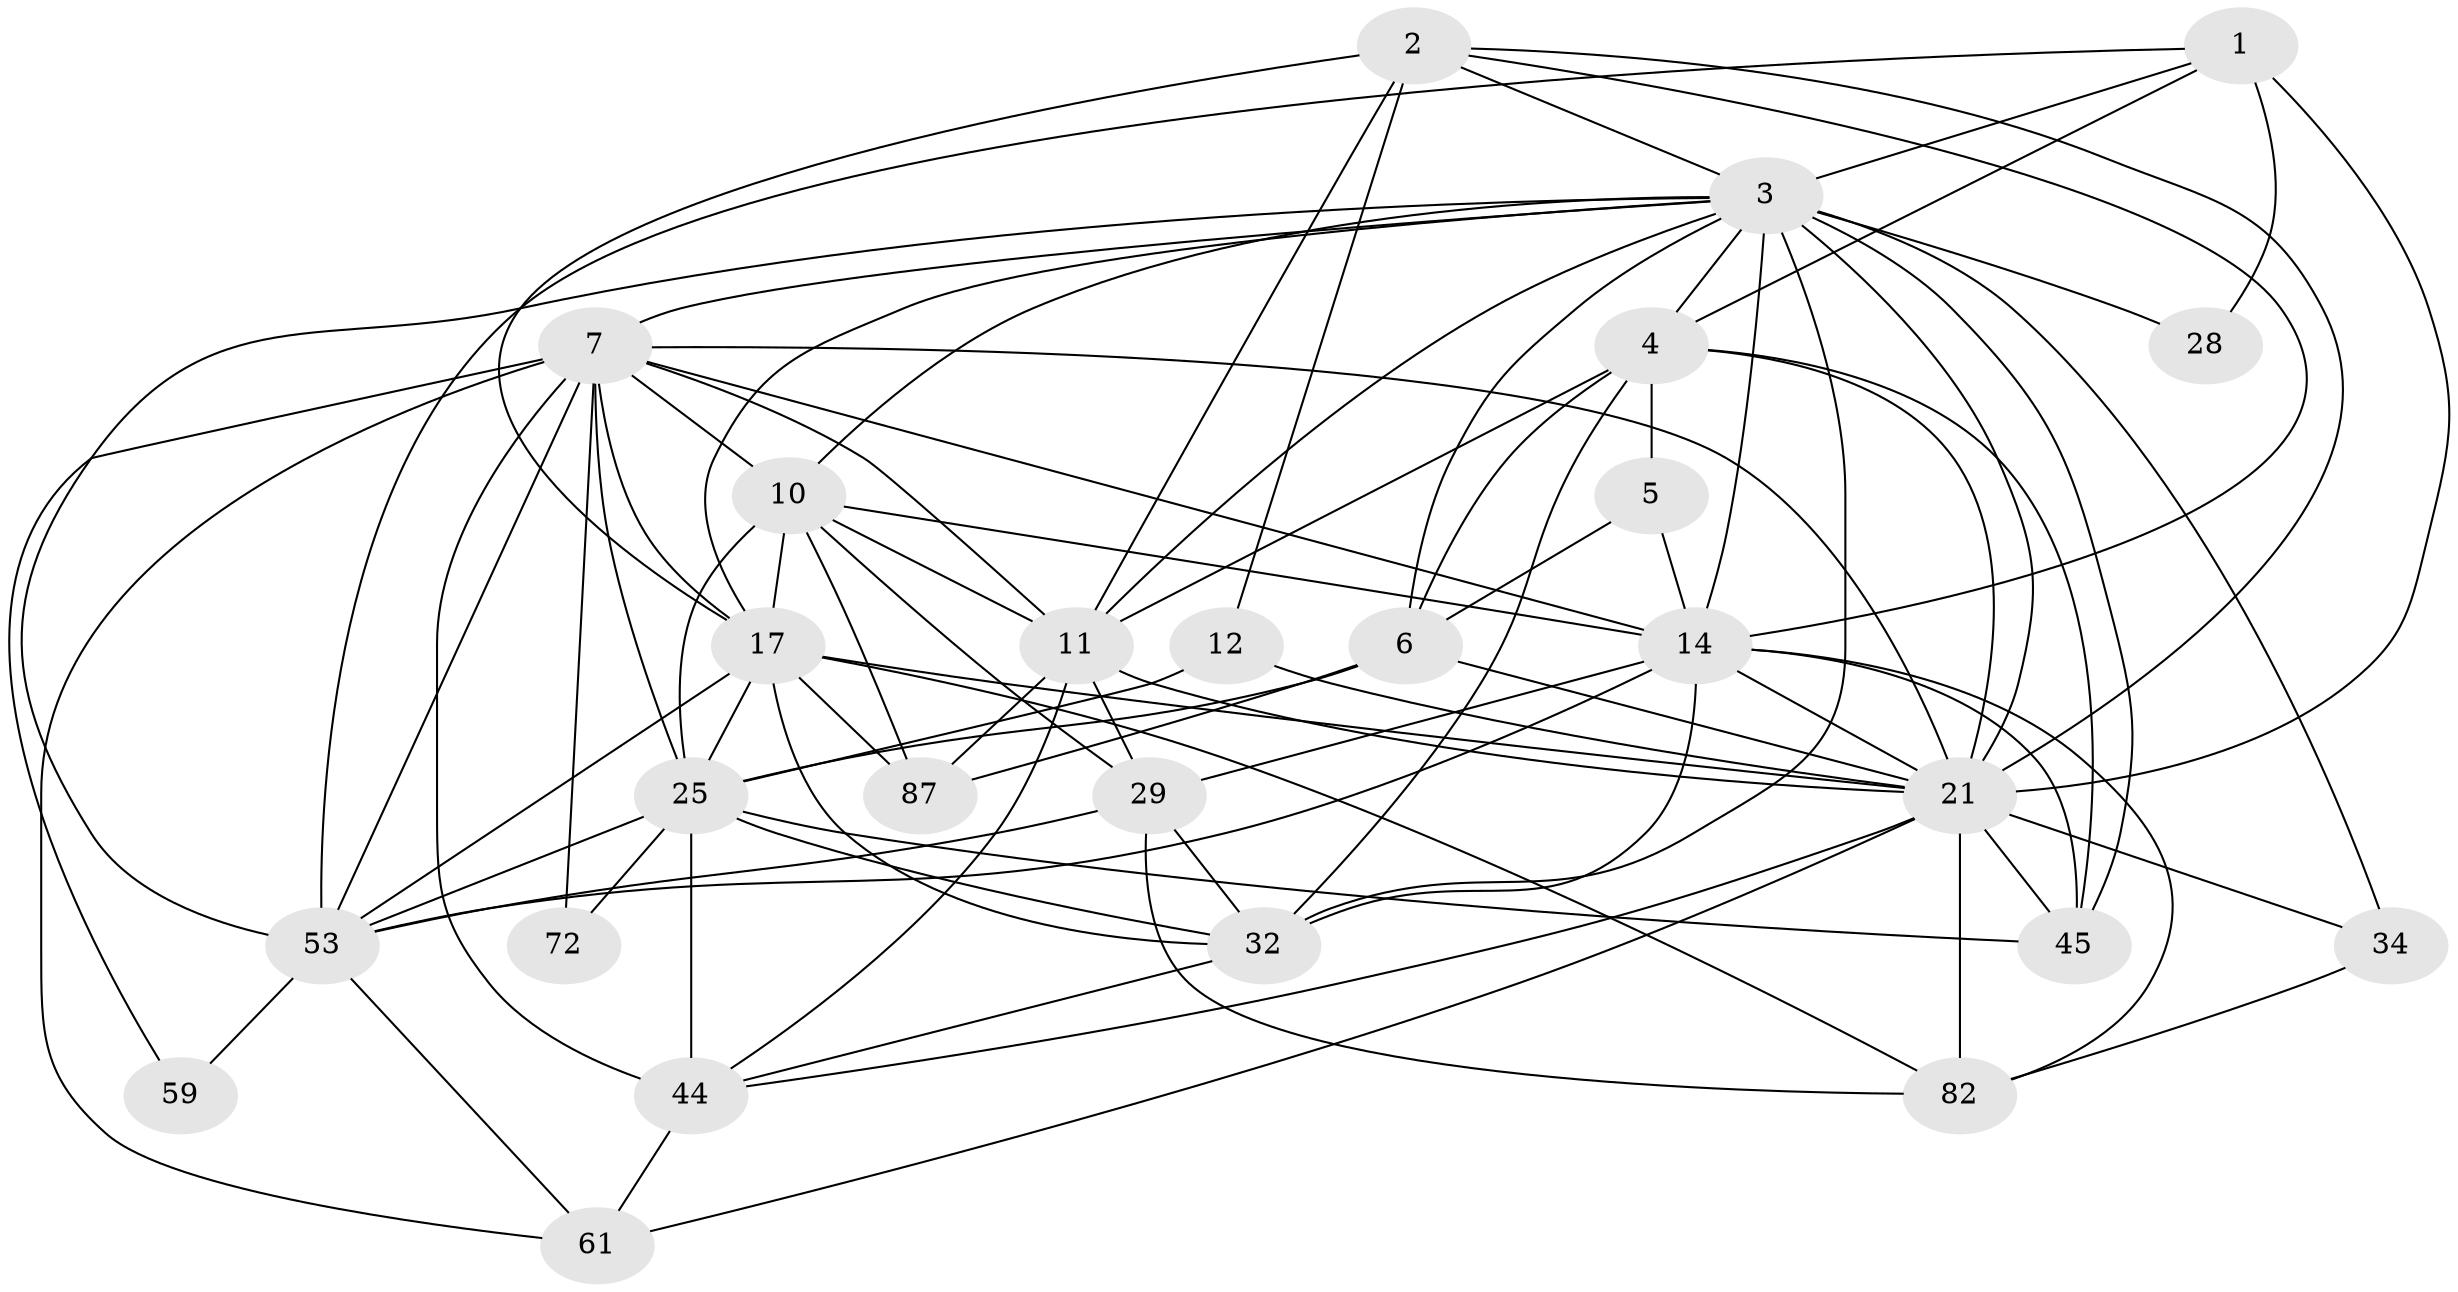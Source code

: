 // original degree distribution, {4: 0.24719101123595505, 3: 0.23595505617977527, 5: 0.20224719101123595, 7: 0.056179775280898875, 6: 0.07865168539325842, 8: 0.011235955056179775, 2: 0.16853932584269662}
// Generated by graph-tools (version 1.1) at 2025/18/03/04/25 18:18:32]
// undirected, 26 vertices, 88 edges
graph export_dot {
graph [start="1"]
  node [color=gray90,style=filled];
  1 [super="+30+36"];
  2 [super="+65+76"];
  3 [super="+89+43+56"];
  4 [super="+81+8+35"];
  5 [super="+84"];
  6 [super="+71"];
  7 [super="+74+60+67+83+9"];
  10 [super="+13"];
  11 [super="+19+15"];
  12 [super="+58"];
  14 [super="+18+16+33"];
  17 [super="+75+23+40+38"];
  21 [super="+37+26+46+73+42"];
  25 [super="+49+39"];
  28;
  29 [super="+41"];
  32 [super="+52+54"];
  34 [super="+78"];
  44 [super="+47"];
  45 [super="+55+50"];
  53 [super="+68+80+63"];
  59;
  61 [super="+77"];
  72;
  82 [super="+86"];
  87;
  1 -- 53 [weight=2];
  1 -- 3;
  1 -- 21 [weight=2];
  1 -- 4;
  1 -- 28;
  2 -- 12;
  2 -- 14;
  2 -- 21;
  2 -- 11;
  2 -- 3;
  2 -- 17;
  3 -- 10;
  3 -- 28;
  3 -- 53;
  3 -- 32 [weight=2];
  3 -- 34;
  3 -- 21;
  3 -- 6;
  3 -- 11;
  3 -- 14 [weight=2];
  3 -- 7;
  3 -- 17;
  3 -- 4;
  3 -- 45;
  4 -- 21 [weight=4];
  4 -- 5;
  4 -- 6;
  4 -- 45;
  4 -- 11;
  4 -- 32;
  5 -- 6;
  5 -- 14;
  6 -- 87;
  6 -- 25;
  6 -- 21;
  7 -- 25;
  7 -- 11 [weight=3];
  7 -- 61;
  7 -- 53 [weight=2];
  7 -- 72;
  7 -- 44;
  7 -- 14;
  7 -- 17;
  7 -- 21;
  7 -- 59;
  7 -- 10 [weight=2];
  10 -- 11;
  10 -- 29;
  10 -- 14 [weight=2];
  10 -- 17 [weight=2];
  10 -- 87;
  10 -- 25 [weight=2];
  11 -- 21 [weight=2];
  11 -- 87;
  11 -- 44;
  11 -- 29;
  12 -- 21;
  12 -- 25;
  14 -- 32;
  14 -- 82;
  14 -- 53;
  14 -- 29;
  14 -- 21;
  14 -- 45;
  17 -- 32;
  17 -- 21 [weight=3];
  17 -- 53 [weight=3];
  17 -- 87;
  17 -- 25;
  17 -- 82;
  21 -- 61;
  21 -- 44;
  21 -- 34;
  21 -- 82;
  21 -- 45;
  25 -- 53;
  25 -- 72;
  25 -- 44 [weight=2];
  25 -- 32;
  25 -- 45;
  29 -- 53;
  29 -- 82;
  29 -- 32;
  32 -- 44;
  34 -- 82;
  44 -- 61;
  53 -- 59;
  53 -- 61;
}
